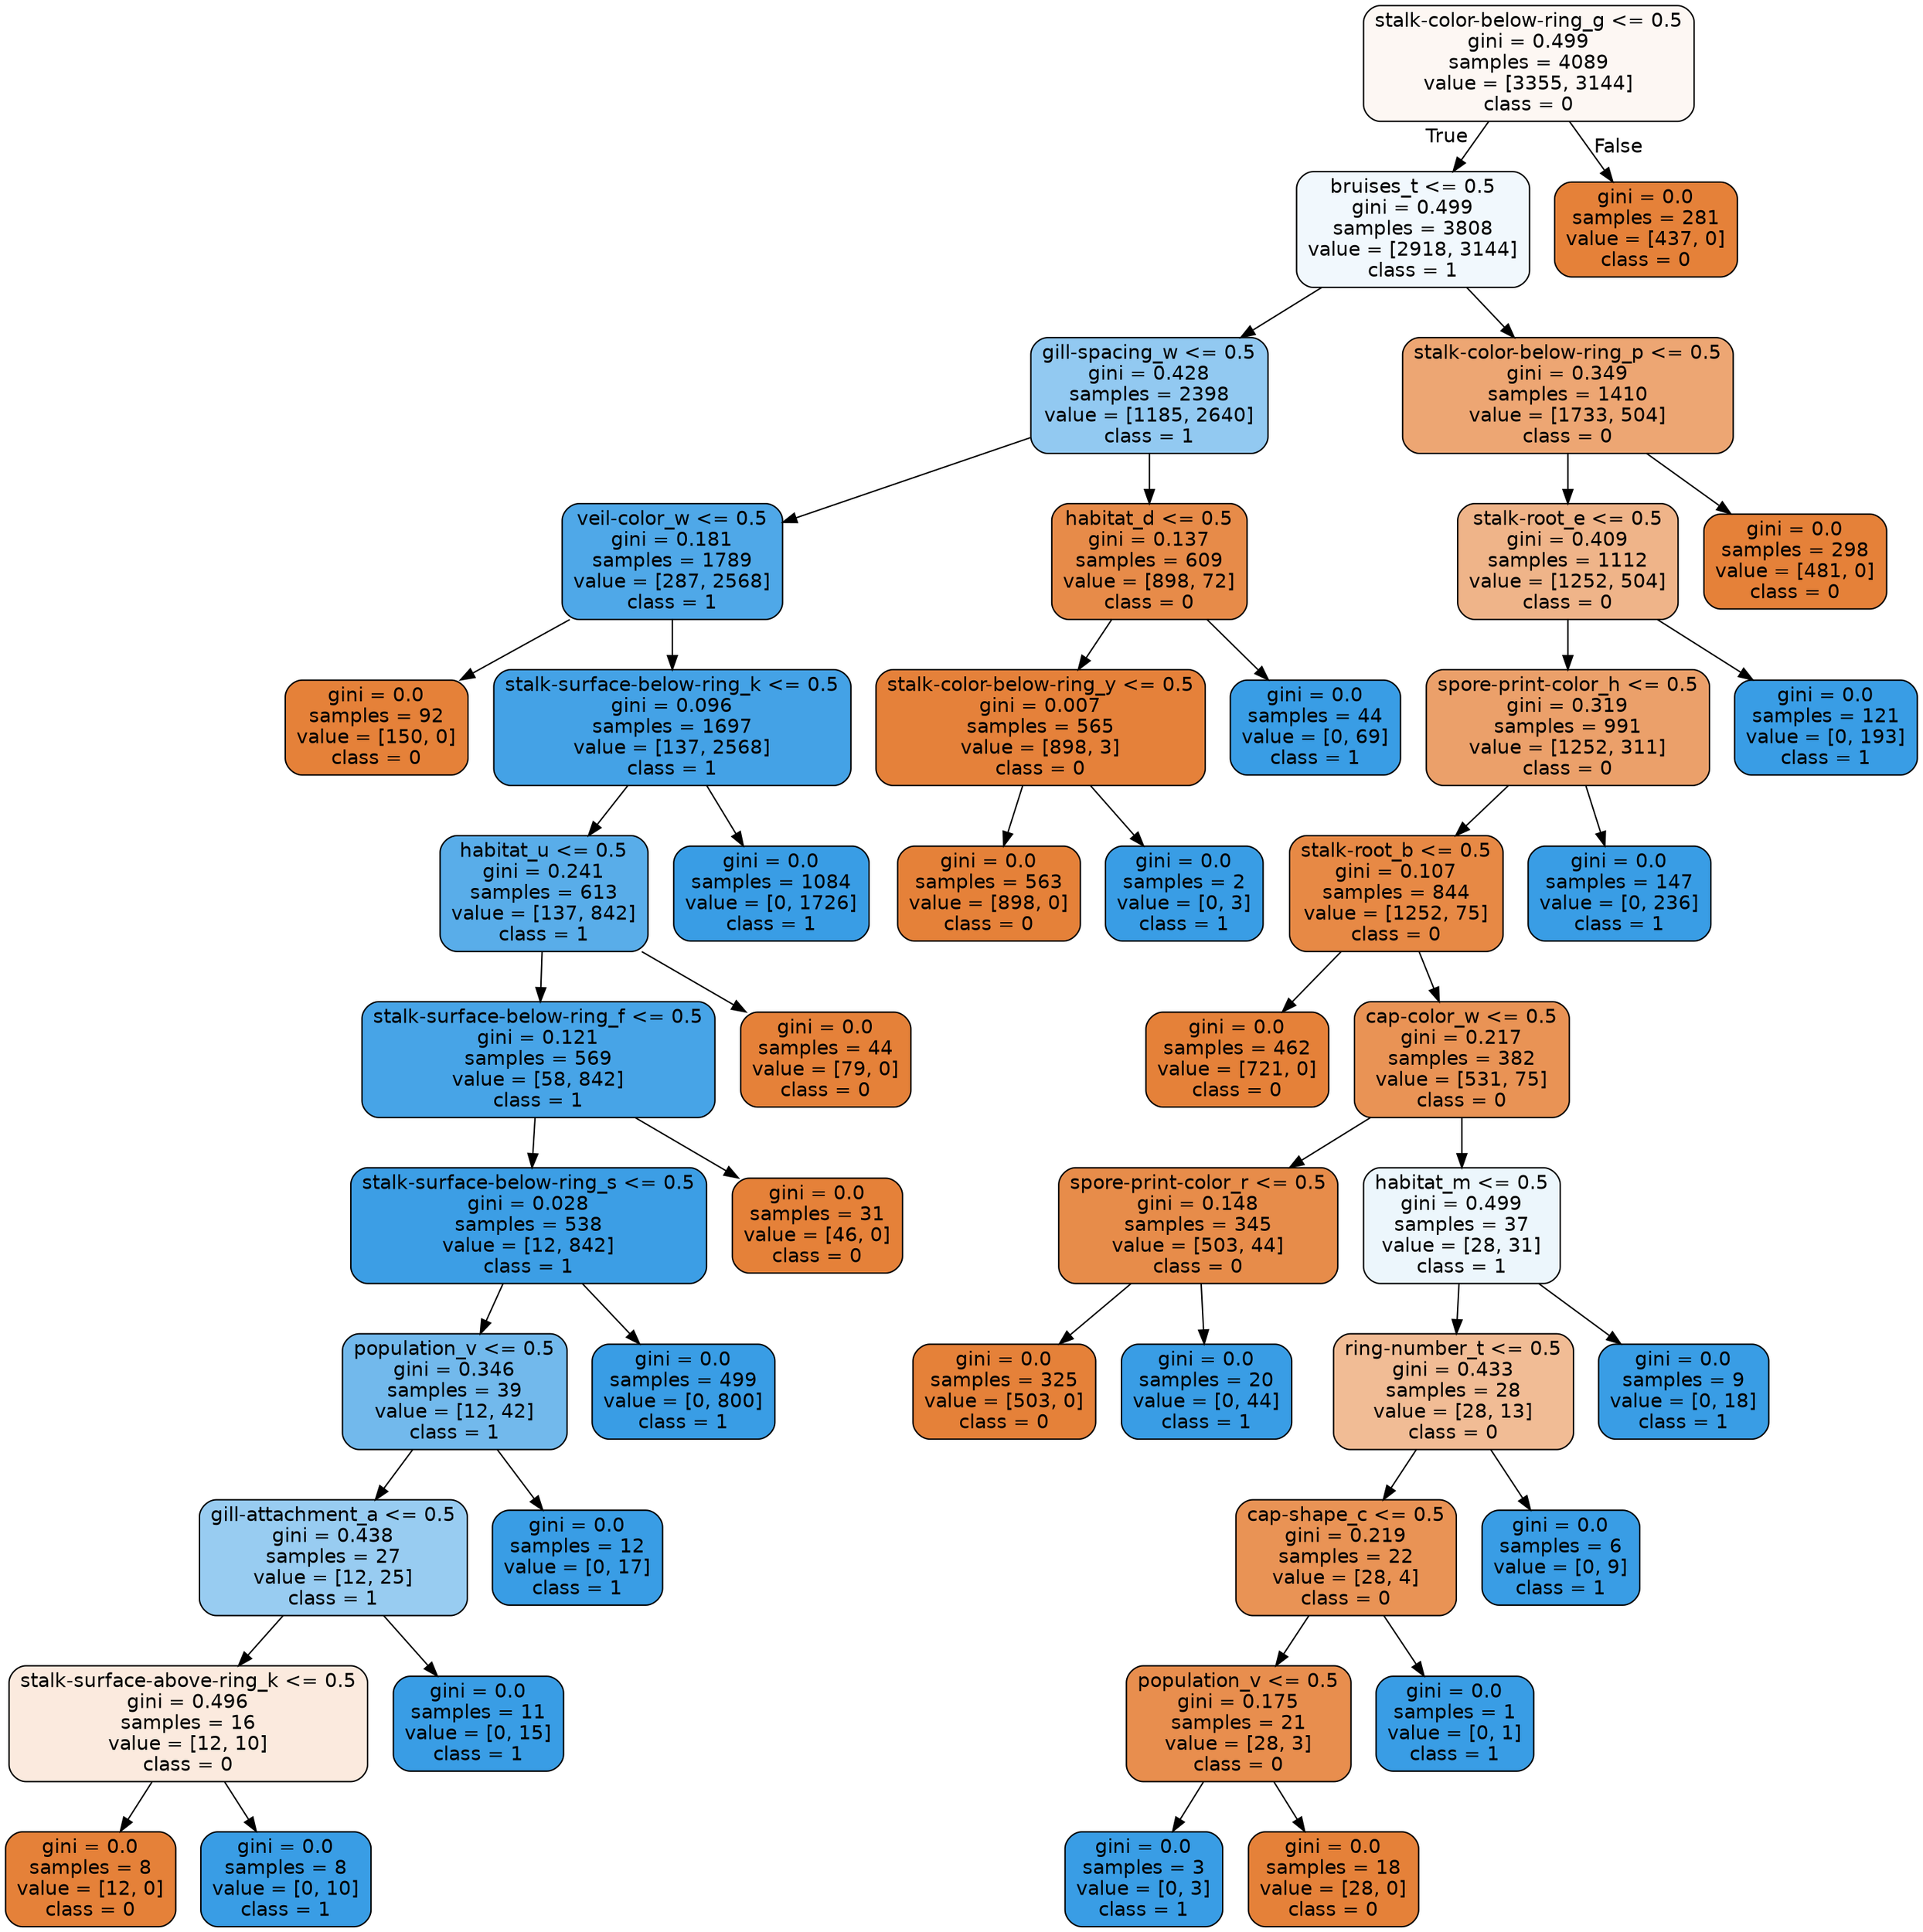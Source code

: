 digraph Tree {
node [shape=box, style="filled, rounded", color="black", fontname="helvetica"] ;
edge [fontname="helvetica"] ;
0 [label="stalk-color-below-ring_g <= 0.5\ngini = 0.499\nsamples = 4089\nvalue = [3355, 3144]\nclass = 0", fillcolor="#fdf7f3"] ;
1 [label="bruises_t <= 0.5\ngini = 0.499\nsamples = 3808\nvalue = [2918, 3144]\nclass = 1", fillcolor="#f1f8fd"] ;
0 -> 1 [labeldistance=2.5, labelangle=45, headlabel="True"] ;
2 [label="gill-spacing_w <= 0.5\ngini = 0.428\nsamples = 2398\nvalue = [1185, 2640]\nclass = 1", fillcolor="#92c9f1"] ;
1 -> 2 ;
3 [label="veil-color_w <= 0.5\ngini = 0.181\nsamples = 1789\nvalue = [287, 2568]\nclass = 1", fillcolor="#4fa8e8"] ;
2 -> 3 ;
4 [label="gini = 0.0\nsamples = 92\nvalue = [150, 0]\nclass = 0", fillcolor="#e58139"] ;
3 -> 4 ;
5 [label="stalk-surface-below-ring_k <= 0.5\ngini = 0.096\nsamples = 1697\nvalue = [137, 2568]\nclass = 1", fillcolor="#44a2e6"] ;
3 -> 5 ;
6 [label="habitat_u <= 0.5\ngini = 0.241\nsamples = 613\nvalue = [137, 842]\nclass = 1", fillcolor="#59ade9"] ;
5 -> 6 ;
7 [label="stalk-surface-below-ring_f <= 0.5\ngini = 0.121\nsamples = 569\nvalue = [58, 842]\nclass = 1", fillcolor="#47a4e7"] ;
6 -> 7 ;
8 [label="stalk-surface-below-ring_s <= 0.5\ngini = 0.028\nsamples = 538\nvalue = [12, 842]\nclass = 1", fillcolor="#3c9ee5"] ;
7 -> 8 ;
9 [label="population_v <= 0.5\ngini = 0.346\nsamples = 39\nvalue = [12, 42]\nclass = 1", fillcolor="#72b9ec"] ;
8 -> 9 ;
10 [label="gill-attachment_a <= 0.5\ngini = 0.438\nsamples = 27\nvalue = [12, 25]\nclass = 1", fillcolor="#98ccf1"] ;
9 -> 10 ;
11 [label="stalk-surface-above-ring_k <= 0.5\ngini = 0.496\nsamples = 16\nvalue = [12, 10]\nclass = 0", fillcolor="#fbeade"] ;
10 -> 11 ;
12 [label="gini = 0.0\nsamples = 8\nvalue = [12, 0]\nclass = 0", fillcolor="#e58139"] ;
11 -> 12 ;
13 [label="gini = 0.0\nsamples = 8\nvalue = [0, 10]\nclass = 1", fillcolor="#399de5"] ;
11 -> 13 ;
14 [label="gini = 0.0\nsamples = 11\nvalue = [0, 15]\nclass = 1", fillcolor="#399de5"] ;
10 -> 14 ;
15 [label="gini = 0.0\nsamples = 12\nvalue = [0, 17]\nclass = 1", fillcolor="#399de5"] ;
9 -> 15 ;
16 [label="gini = 0.0\nsamples = 499\nvalue = [0, 800]\nclass = 1", fillcolor="#399de5"] ;
8 -> 16 ;
17 [label="gini = 0.0\nsamples = 31\nvalue = [46, 0]\nclass = 0", fillcolor="#e58139"] ;
7 -> 17 ;
18 [label="gini = 0.0\nsamples = 44\nvalue = [79, 0]\nclass = 0", fillcolor="#e58139"] ;
6 -> 18 ;
19 [label="gini = 0.0\nsamples = 1084\nvalue = [0, 1726]\nclass = 1", fillcolor="#399de5"] ;
5 -> 19 ;
20 [label="habitat_d <= 0.5\ngini = 0.137\nsamples = 609\nvalue = [898, 72]\nclass = 0", fillcolor="#e78b49"] ;
2 -> 20 ;
21 [label="stalk-color-below-ring_y <= 0.5\ngini = 0.007\nsamples = 565\nvalue = [898, 3]\nclass = 0", fillcolor="#e5813a"] ;
20 -> 21 ;
22 [label="gini = 0.0\nsamples = 563\nvalue = [898, 0]\nclass = 0", fillcolor="#e58139"] ;
21 -> 22 ;
23 [label="gini = 0.0\nsamples = 2\nvalue = [0, 3]\nclass = 1", fillcolor="#399de5"] ;
21 -> 23 ;
24 [label="gini = 0.0\nsamples = 44\nvalue = [0, 69]\nclass = 1", fillcolor="#399de5"] ;
20 -> 24 ;
25 [label="stalk-color-below-ring_p <= 0.5\ngini = 0.349\nsamples = 1410\nvalue = [1733, 504]\nclass = 0", fillcolor="#eda673"] ;
1 -> 25 ;
26 [label="stalk-root_e <= 0.5\ngini = 0.409\nsamples = 1112\nvalue = [1252, 504]\nclass = 0", fillcolor="#efb489"] ;
25 -> 26 ;
27 [label="spore-print-color_h <= 0.5\ngini = 0.319\nsamples = 991\nvalue = [1252, 311]\nclass = 0", fillcolor="#eba06a"] ;
26 -> 27 ;
28 [label="stalk-root_b <= 0.5\ngini = 0.107\nsamples = 844\nvalue = [1252, 75]\nclass = 0", fillcolor="#e78945"] ;
27 -> 28 ;
29 [label="gini = 0.0\nsamples = 462\nvalue = [721, 0]\nclass = 0", fillcolor="#e58139"] ;
28 -> 29 ;
30 [label="cap-color_w <= 0.5\ngini = 0.217\nsamples = 382\nvalue = [531, 75]\nclass = 0", fillcolor="#e99355"] ;
28 -> 30 ;
31 [label="spore-print-color_r <= 0.5\ngini = 0.148\nsamples = 345\nvalue = [503, 44]\nclass = 0", fillcolor="#e78c4a"] ;
30 -> 31 ;
32 [label="gini = 0.0\nsamples = 325\nvalue = [503, 0]\nclass = 0", fillcolor="#e58139"] ;
31 -> 32 ;
33 [label="gini = 0.0\nsamples = 20\nvalue = [0, 44]\nclass = 1", fillcolor="#399de5"] ;
31 -> 33 ;
34 [label="habitat_m <= 0.5\ngini = 0.499\nsamples = 37\nvalue = [28, 31]\nclass = 1", fillcolor="#ecf6fc"] ;
30 -> 34 ;
35 [label="ring-number_t <= 0.5\ngini = 0.433\nsamples = 28\nvalue = [28, 13]\nclass = 0", fillcolor="#f1bc95"] ;
34 -> 35 ;
36 [label="cap-shape_c <= 0.5\ngini = 0.219\nsamples = 22\nvalue = [28, 4]\nclass = 0", fillcolor="#e99355"] ;
35 -> 36 ;
37 [label="population_v <= 0.5\ngini = 0.175\nsamples = 21\nvalue = [28, 3]\nclass = 0", fillcolor="#e88e4e"] ;
36 -> 37 ;
38 [label="gini = 0.0\nsamples = 3\nvalue = [0, 3]\nclass = 1", fillcolor="#399de5"] ;
37 -> 38 ;
39 [label="gini = 0.0\nsamples = 18\nvalue = [28, 0]\nclass = 0", fillcolor="#e58139"] ;
37 -> 39 ;
40 [label="gini = 0.0\nsamples = 1\nvalue = [0, 1]\nclass = 1", fillcolor="#399de5"] ;
36 -> 40 ;
41 [label="gini = 0.0\nsamples = 6\nvalue = [0, 9]\nclass = 1", fillcolor="#399de5"] ;
35 -> 41 ;
42 [label="gini = 0.0\nsamples = 9\nvalue = [0, 18]\nclass = 1", fillcolor="#399de5"] ;
34 -> 42 ;
43 [label="gini = 0.0\nsamples = 147\nvalue = [0, 236]\nclass = 1", fillcolor="#399de5"] ;
27 -> 43 ;
44 [label="gini = 0.0\nsamples = 121\nvalue = [0, 193]\nclass = 1", fillcolor="#399de5"] ;
26 -> 44 ;
45 [label="gini = 0.0\nsamples = 298\nvalue = [481, 0]\nclass = 0", fillcolor="#e58139"] ;
25 -> 45 ;
46 [label="gini = 0.0\nsamples = 281\nvalue = [437, 0]\nclass = 0", fillcolor="#e58139"] ;
0 -> 46 [labeldistance=2.5, labelangle=-45, headlabel="False"] ;
}